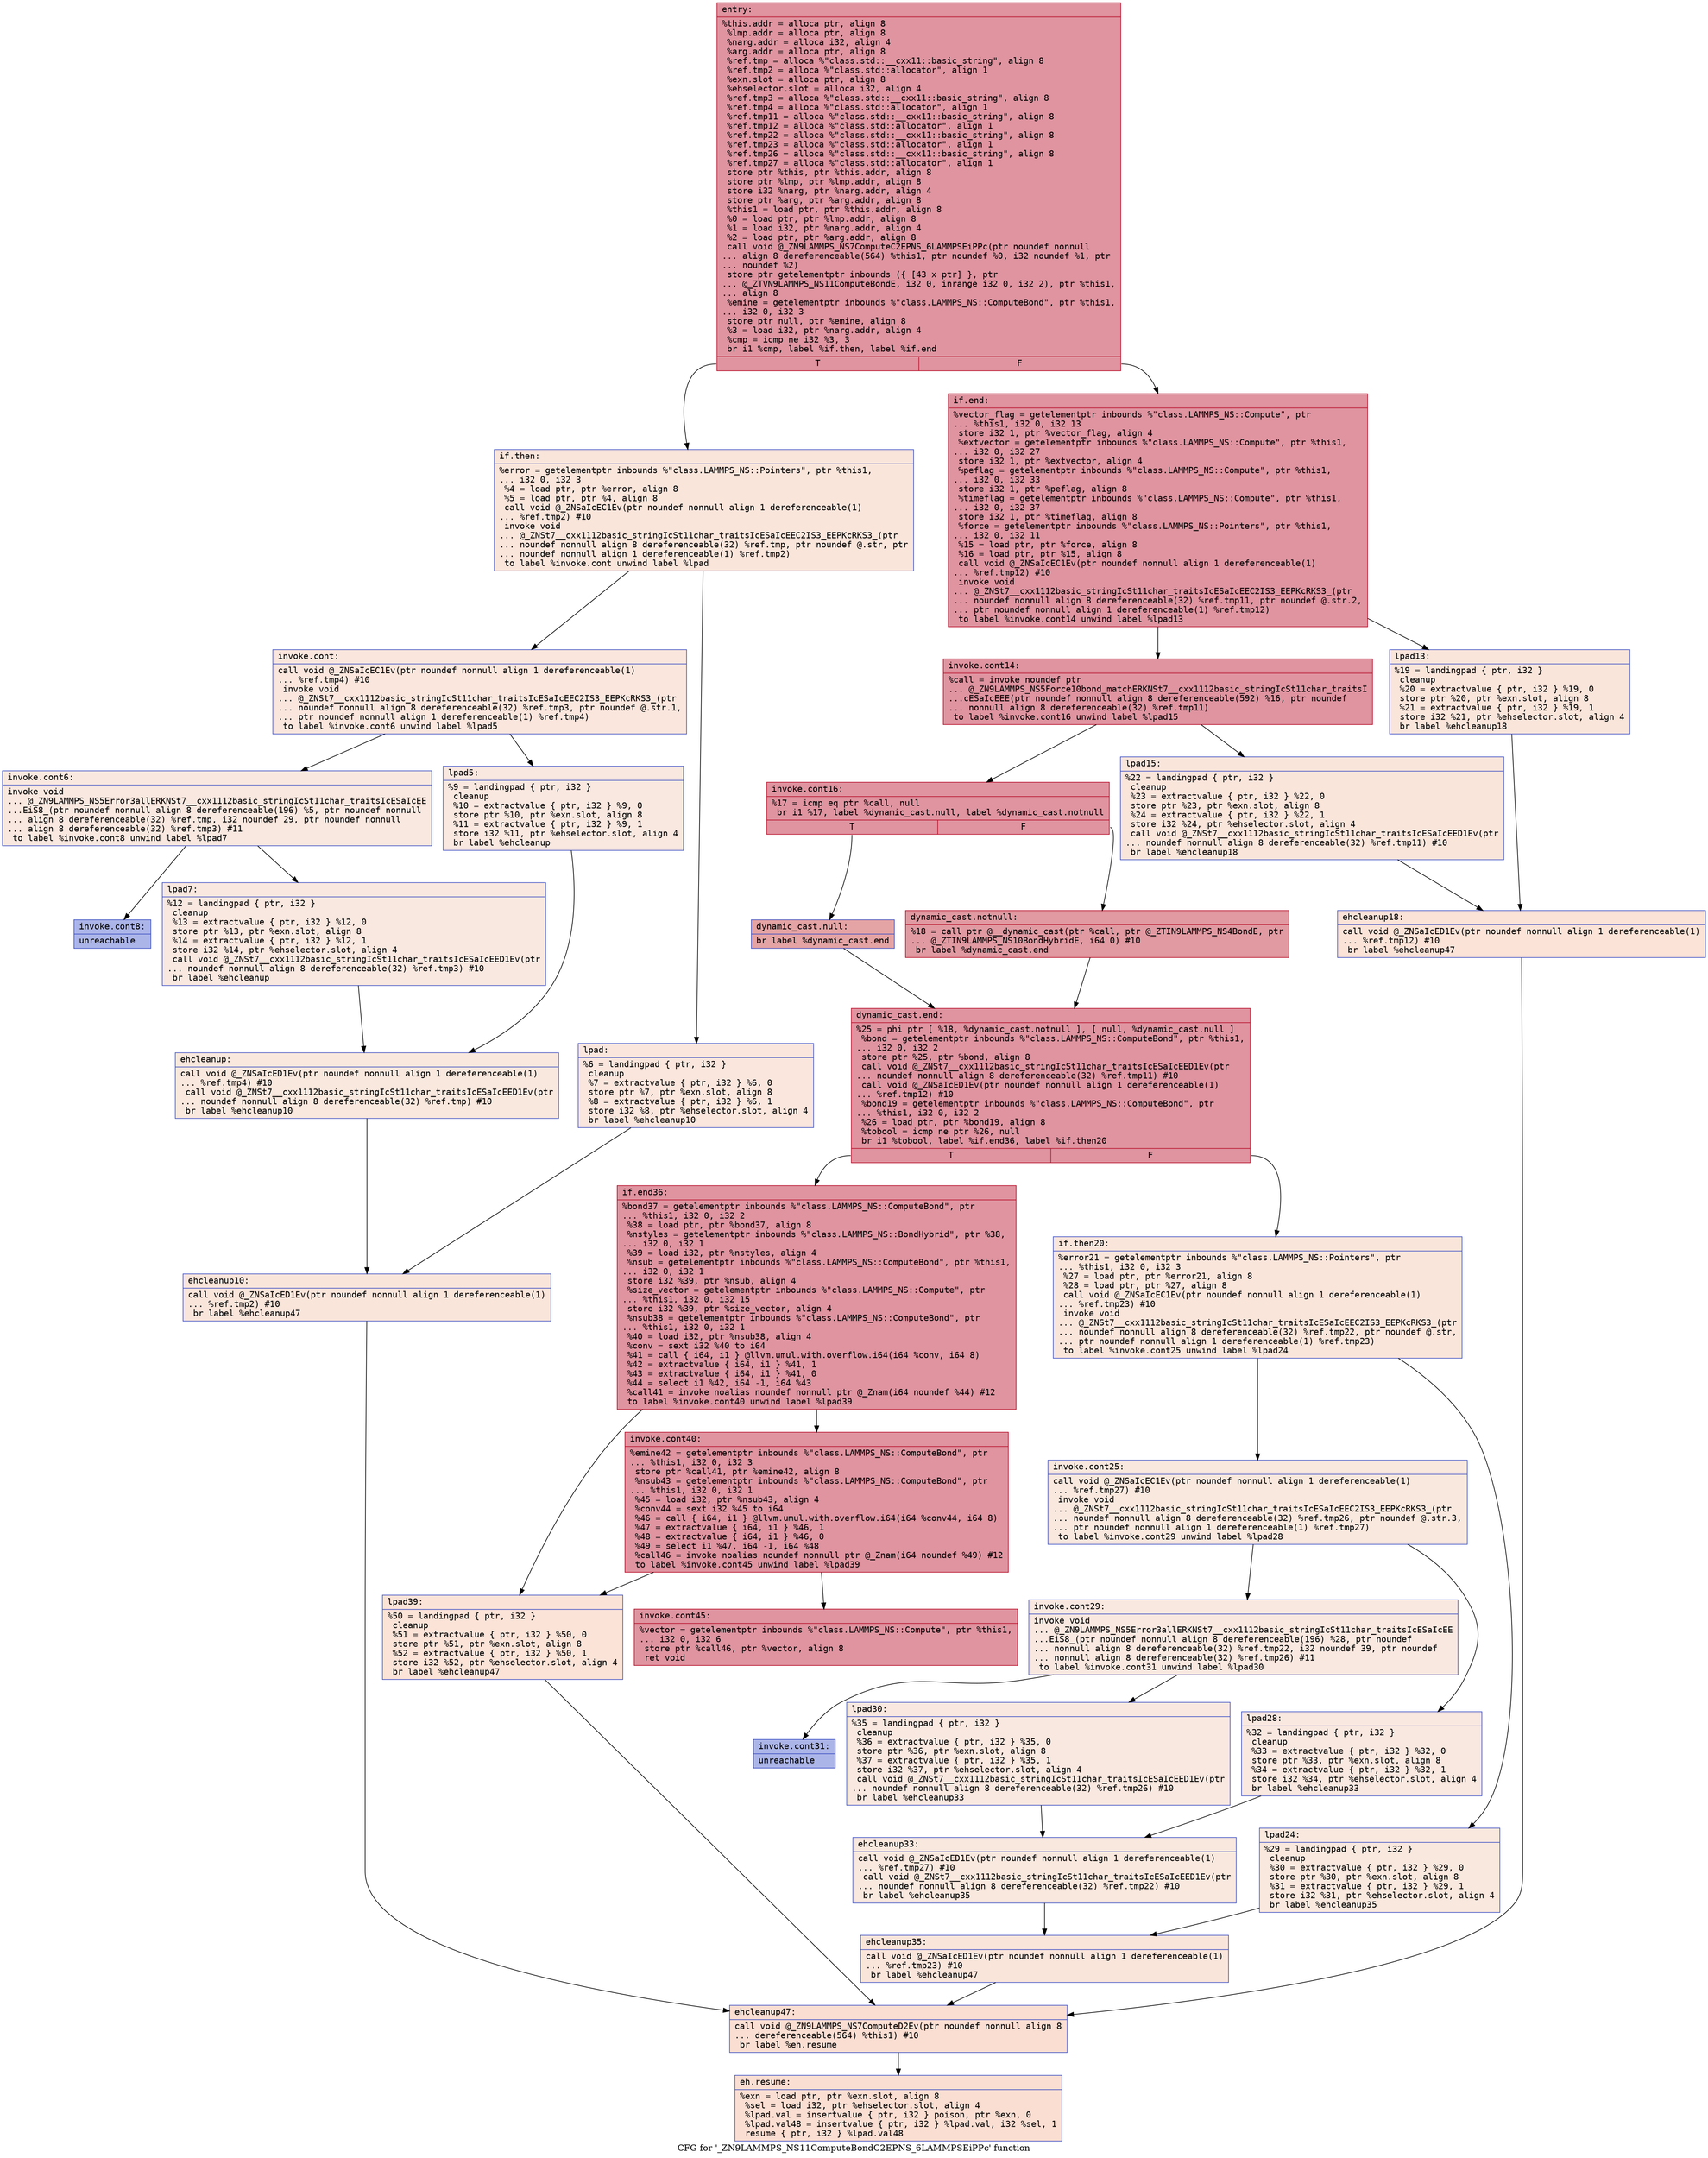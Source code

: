 digraph "CFG for '_ZN9LAMMPS_NS11ComputeBondC2EPNS_6LAMMPSEiPPc' function" {
	label="CFG for '_ZN9LAMMPS_NS11ComputeBondC2EPNS_6LAMMPSEiPPc' function";

	Node0x555b7c8badf0 [shape=record,color="#b70d28ff", style=filled, fillcolor="#b70d2870" fontname="Courier",label="{entry:\l|  %this.addr = alloca ptr, align 8\l  %lmp.addr = alloca ptr, align 8\l  %narg.addr = alloca i32, align 4\l  %arg.addr = alloca ptr, align 8\l  %ref.tmp = alloca %\"class.std::__cxx11::basic_string\", align 8\l  %ref.tmp2 = alloca %\"class.std::allocator\", align 1\l  %exn.slot = alloca ptr, align 8\l  %ehselector.slot = alloca i32, align 4\l  %ref.tmp3 = alloca %\"class.std::__cxx11::basic_string\", align 8\l  %ref.tmp4 = alloca %\"class.std::allocator\", align 1\l  %ref.tmp11 = alloca %\"class.std::__cxx11::basic_string\", align 8\l  %ref.tmp12 = alloca %\"class.std::allocator\", align 1\l  %ref.tmp22 = alloca %\"class.std::__cxx11::basic_string\", align 8\l  %ref.tmp23 = alloca %\"class.std::allocator\", align 1\l  %ref.tmp26 = alloca %\"class.std::__cxx11::basic_string\", align 8\l  %ref.tmp27 = alloca %\"class.std::allocator\", align 1\l  store ptr %this, ptr %this.addr, align 8\l  store ptr %lmp, ptr %lmp.addr, align 8\l  store i32 %narg, ptr %narg.addr, align 4\l  store ptr %arg, ptr %arg.addr, align 8\l  %this1 = load ptr, ptr %this.addr, align 8\l  %0 = load ptr, ptr %lmp.addr, align 8\l  %1 = load i32, ptr %narg.addr, align 4\l  %2 = load ptr, ptr %arg.addr, align 8\l  call void @_ZN9LAMMPS_NS7ComputeC2EPNS_6LAMMPSEiPPc(ptr noundef nonnull\l... align 8 dereferenceable(564) %this1, ptr noundef %0, i32 noundef %1, ptr\l... noundef %2)\l  store ptr getelementptr inbounds (\{ [43 x ptr] \}, ptr\l... @_ZTVN9LAMMPS_NS11ComputeBondE, i32 0, inrange i32 0, i32 2), ptr %this1,\l... align 8\l  %emine = getelementptr inbounds %\"class.LAMMPS_NS::ComputeBond\", ptr %this1,\l... i32 0, i32 3\l  store ptr null, ptr %emine, align 8\l  %3 = load i32, ptr %narg.addr, align 4\l  %cmp = icmp ne i32 %3, 3\l  br i1 %cmp, label %if.then, label %if.end\l|{<s0>T|<s1>F}}"];
	Node0x555b7c8badf0:s0 -> Node0x555b7c8bd1b0[tooltip="entry -> if.then\nProbability 0.00%" ];
	Node0x555b7c8badf0:s1 -> Node0x555b7c8bd5a0[tooltip="entry -> if.end\nProbability 100.00%" ];
	Node0x555b7c8bd1b0 [shape=record,color="#3d50c3ff", style=filled, fillcolor="#f4c5ad70" fontname="Courier",label="{if.then:\l|  %error = getelementptr inbounds %\"class.LAMMPS_NS::Pointers\", ptr %this1,\l... i32 0, i32 3\l  %4 = load ptr, ptr %error, align 8\l  %5 = load ptr, ptr %4, align 8\l  call void @_ZNSaIcEC1Ev(ptr noundef nonnull align 1 dereferenceable(1)\l... %ref.tmp2) #10\l  invoke void\l... @_ZNSt7__cxx1112basic_stringIcSt11char_traitsIcESaIcEEC2IS3_EEPKcRKS3_(ptr\l... noundef nonnull align 8 dereferenceable(32) %ref.tmp, ptr noundef @.str, ptr\l... noundef nonnull align 1 dereferenceable(1) %ref.tmp2)\l          to label %invoke.cont unwind label %lpad\l}"];
	Node0x555b7c8bd1b0 -> Node0x555b7c8bebd0[tooltip="if.then -> invoke.cont\nProbability 50.00%" ];
	Node0x555b7c8bd1b0 -> Node0x555b7c8becb0[tooltip="if.then -> lpad\nProbability 50.00%" ];
	Node0x555b7c8bebd0 [shape=record,color="#3d50c3ff", style=filled, fillcolor="#f3c7b170" fontname="Courier",label="{invoke.cont:\l|  call void @_ZNSaIcEC1Ev(ptr noundef nonnull align 1 dereferenceable(1)\l... %ref.tmp4) #10\l  invoke void\l... @_ZNSt7__cxx1112basic_stringIcSt11char_traitsIcESaIcEEC2IS3_EEPKcRKS3_(ptr\l... noundef nonnull align 8 dereferenceable(32) %ref.tmp3, ptr noundef @.str.1,\l... ptr noundef nonnull align 1 dereferenceable(1) %ref.tmp4)\l          to label %invoke.cont6 unwind label %lpad5\l}"];
	Node0x555b7c8bebd0 -> Node0x555b7c8bf850[tooltip="invoke.cont -> invoke.cont6\nProbability 50.00%" ];
	Node0x555b7c8bebd0 -> Node0x555b7c8bf8a0[tooltip="invoke.cont -> lpad5\nProbability 50.00%" ];
	Node0x555b7c8bf850 [shape=record,color="#3d50c3ff", style=filled, fillcolor="#f1ccb870" fontname="Courier",label="{invoke.cont6:\l|  invoke void\l... @_ZN9LAMMPS_NS5Error3allERKNSt7__cxx1112basic_stringIcSt11char_traitsIcESaIcEE\l...EiS8_(ptr noundef nonnull align 8 dereferenceable(196) %5, ptr noundef nonnull\l... align 8 dereferenceable(32) %ref.tmp, i32 noundef 29, ptr noundef nonnull\l... align 8 dereferenceable(32) %ref.tmp3) #11\l          to label %invoke.cont8 unwind label %lpad7\l}"];
	Node0x555b7c8bf850 -> Node0x555b7c8bf800[tooltip="invoke.cont6 -> invoke.cont8\nProbability 0.00%" ];
	Node0x555b7c8bf850 -> Node0x555b7c8bfb00[tooltip="invoke.cont6 -> lpad7\nProbability 100.00%" ];
	Node0x555b7c8bf800 [shape=record,color="#3d50c3ff", style=filled, fillcolor="#4358cb70" fontname="Courier",label="{invoke.cont8:\l|  unreachable\l}"];
	Node0x555b7c8becb0 [shape=record,color="#3d50c3ff", style=filled, fillcolor="#f3c7b170" fontname="Courier",label="{lpad:\l|  %6 = landingpad \{ ptr, i32 \}\l          cleanup\l  %7 = extractvalue \{ ptr, i32 \} %6, 0\l  store ptr %7, ptr %exn.slot, align 8\l  %8 = extractvalue \{ ptr, i32 \} %6, 1\l  store i32 %8, ptr %ehselector.slot, align 4\l  br label %ehcleanup10\l}"];
	Node0x555b7c8becb0 -> Node0x555b7c8c01a0[tooltip="lpad -> ehcleanup10\nProbability 100.00%" ];
	Node0x555b7c8bf8a0 [shape=record,color="#3d50c3ff", style=filled, fillcolor="#f1ccb870" fontname="Courier",label="{lpad5:\l|  %9 = landingpad \{ ptr, i32 \}\l          cleanup\l  %10 = extractvalue \{ ptr, i32 \} %9, 0\l  store ptr %10, ptr %exn.slot, align 8\l  %11 = extractvalue \{ ptr, i32 \} %9, 1\l  store i32 %11, ptr %ehselector.slot, align 4\l  br label %ehcleanup\l}"];
	Node0x555b7c8bf8a0 -> Node0x555b7c8c04f0[tooltip="lpad5 -> ehcleanup\nProbability 100.00%" ];
	Node0x555b7c8bfb00 [shape=record,color="#3d50c3ff", style=filled, fillcolor="#f1ccb870" fontname="Courier",label="{lpad7:\l|  %12 = landingpad \{ ptr, i32 \}\l          cleanup\l  %13 = extractvalue \{ ptr, i32 \} %12, 0\l  store ptr %13, ptr %exn.slot, align 8\l  %14 = extractvalue \{ ptr, i32 \} %12, 1\l  store i32 %14, ptr %ehselector.slot, align 4\l  call void @_ZNSt7__cxx1112basic_stringIcSt11char_traitsIcESaIcEED1Ev(ptr\l... noundef nonnull align 8 dereferenceable(32) %ref.tmp3) #10\l  br label %ehcleanup\l}"];
	Node0x555b7c8bfb00 -> Node0x555b7c8c04f0[tooltip="lpad7 -> ehcleanup\nProbability 100.00%" ];
	Node0x555b7c8c04f0 [shape=record,color="#3d50c3ff", style=filled, fillcolor="#f2cab570" fontname="Courier",label="{ehcleanup:\l|  call void @_ZNSaIcED1Ev(ptr noundef nonnull align 1 dereferenceable(1)\l... %ref.tmp4) #10\l  call void @_ZNSt7__cxx1112basic_stringIcSt11char_traitsIcESaIcEED1Ev(ptr\l... noundef nonnull align 8 dereferenceable(32) %ref.tmp) #10\l  br label %ehcleanup10\l}"];
	Node0x555b7c8c04f0 -> Node0x555b7c8c01a0[tooltip="ehcleanup -> ehcleanup10\nProbability 100.00%" ];
	Node0x555b7c8c01a0 [shape=record,color="#3d50c3ff", style=filled, fillcolor="#f4c5ad70" fontname="Courier",label="{ehcleanup10:\l|  call void @_ZNSaIcED1Ev(ptr noundef nonnull align 1 dereferenceable(1)\l... %ref.tmp2) #10\l  br label %ehcleanup47\l}"];
	Node0x555b7c8c01a0 -> Node0x555b7c8c0f50[tooltip="ehcleanup10 -> ehcleanup47\nProbability 100.00%" ];
	Node0x555b7c8bd5a0 [shape=record,color="#b70d28ff", style=filled, fillcolor="#b70d2870" fontname="Courier",label="{if.end:\l|  %vector_flag = getelementptr inbounds %\"class.LAMMPS_NS::Compute\", ptr\l... %this1, i32 0, i32 13\l  store i32 1, ptr %vector_flag, align 4\l  %extvector = getelementptr inbounds %\"class.LAMMPS_NS::Compute\", ptr %this1,\l... i32 0, i32 27\l  store i32 1, ptr %extvector, align 4\l  %peflag = getelementptr inbounds %\"class.LAMMPS_NS::Compute\", ptr %this1,\l... i32 0, i32 33\l  store i32 1, ptr %peflag, align 8\l  %timeflag = getelementptr inbounds %\"class.LAMMPS_NS::Compute\", ptr %this1,\l... i32 0, i32 37\l  store i32 1, ptr %timeflag, align 8\l  %force = getelementptr inbounds %\"class.LAMMPS_NS::Pointers\", ptr %this1,\l... i32 0, i32 11\l  %15 = load ptr, ptr %force, align 8\l  %16 = load ptr, ptr %15, align 8\l  call void @_ZNSaIcEC1Ev(ptr noundef nonnull align 1 dereferenceable(1)\l... %ref.tmp12) #10\l  invoke void\l... @_ZNSt7__cxx1112basic_stringIcSt11char_traitsIcESaIcEEC2IS3_EEPKcRKS3_(ptr\l... noundef nonnull align 8 dereferenceable(32) %ref.tmp11, ptr noundef @.str.2,\l... ptr noundef nonnull align 1 dereferenceable(1) %ref.tmp12)\l          to label %invoke.cont14 unwind label %lpad13\l}"];
	Node0x555b7c8bd5a0 -> Node0x555b7c8c1a70[tooltip="if.end -> invoke.cont14\nProbability 100.00%" ];
	Node0x555b7c8bd5a0 -> Node0x555b7c8c1af0[tooltip="if.end -> lpad13\nProbability 0.00%" ];
	Node0x555b7c8c1a70 [shape=record,color="#b70d28ff", style=filled, fillcolor="#b70d2870" fontname="Courier",label="{invoke.cont14:\l|  %call = invoke noundef ptr\l... @_ZN9LAMMPS_NS5Force10bond_matchERKNSt7__cxx1112basic_stringIcSt11char_traitsI\l...cESaIcEEE(ptr noundef nonnull align 8 dereferenceable(592) %16, ptr noundef\l... nonnull align 8 dereferenceable(32) %ref.tmp11)\l          to label %invoke.cont16 unwind label %lpad15\l}"];
	Node0x555b7c8c1a70 -> Node0x555b7c8c1a20[tooltip="invoke.cont14 -> invoke.cont16\nProbability 100.00%" ];
	Node0x555b7c8c1a70 -> Node0x555b7c8c1d20[tooltip="invoke.cont14 -> lpad15\nProbability 0.00%" ];
	Node0x555b7c8c1a20 [shape=record,color="#b70d28ff", style=filled, fillcolor="#b70d2870" fontname="Courier",label="{invoke.cont16:\l|  %17 = icmp eq ptr %call, null\l  br i1 %17, label %dynamic_cast.null, label %dynamic_cast.notnull\l|{<s0>T|<s1>F}}"];
	Node0x555b7c8c1a20:s0 -> Node0x555b7c8c2140[tooltip="invoke.cont16 -> dynamic_cast.null\nProbability 37.50%" ];
	Node0x555b7c8c1a20:s1 -> Node0x555b7c8c21c0[tooltip="invoke.cont16 -> dynamic_cast.notnull\nProbability 62.50%" ];
	Node0x555b7c8c21c0 [shape=record,color="#b70d28ff", style=filled, fillcolor="#bb1b2c70" fontname="Courier",label="{dynamic_cast.notnull:\l|  %18 = call ptr @__dynamic_cast(ptr %call, ptr @_ZTIN9LAMMPS_NS4BondE, ptr\l... @_ZTIN9LAMMPS_NS10BondHybridE, i64 0) #10\l  br label %dynamic_cast.end\l}"];
	Node0x555b7c8c21c0 -> Node0x555b7c8c2580[tooltip="dynamic_cast.notnull -> dynamic_cast.end\nProbability 100.00%" ];
	Node0x555b7c8c1af0 [shape=record,color="#3d50c3ff", style=filled, fillcolor="#f4c5ad70" fontname="Courier",label="{lpad13:\l|  %19 = landingpad \{ ptr, i32 \}\l          cleanup\l  %20 = extractvalue \{ ptr, i32 \} %19, 0\l  store ptr %20, ptr %exn.slot, align 8\l  %21 = extractvalue \{ ptr, i32 \} %19, 1\l  store i32 %21, ptr %ehselector.slot, align 4\l  br label %ehcleanup18\l}"];
	Node0x555b7c8c1af0 -> Node0x555b7c8c2f50[tooltip="lpad13 -> ehcleanup18\nProbability 100.00%" ];
	Node0x555b7c8c1d20 [shape=record,color="#3d50c3ff", style=filled, fillcolor="#f4c5ad70" fontname="Courier",label="{lpad15:\l|  %22 = landingpad \{ ptr, i32 \}\l          cleanup\l  %23 = extractvalue \{ ptr, i32 \} %22, 0\l  store ptr %23, ptr %exn.slot, align 8\l  %24 = extractvalue \{ ptr, i32 \} %22, 1\l  store i32 %24, ptr %ehselector.slot, align 4\l  call void @_ZNSt7__cxx1112basic_stringIcSt11char_traitsIcESaIcEED1Ev(ptr\l... noundef nonnull align 8 dereferenceable(32) %ref.tmp11) #10\l  br label %ehcleanup18\l}"];
	Node0x555b7c8c1d20 -> Node0x555b7c8c2f50[tooltip="lpad15 -> ehcleanup18\nProbability 100.00%" ];
	Node0x555b7c8c2140 [shape=record,color="#3d50c3ff", style=filled, fillcolor="#c32e3170" fontname="Courier",label="{dynamic_cast.null:\l|  br label %dynamic_cast.end\l}"];
	Node0x555b7c8c2140 -> Node0x555b7c8c2580[tooltip="dynamic_cast.null -> dynamic_cast.end\nProbability 100.00%" ];
	Node0x555b7c8c2580 [shape=record,color="#b70d28ff", style=filled, fillcolor="#b70d2870" fontname="Courier",label="{dynamic_cast.end:\l|  %25 = phi ptr [ %18, %dynamic_cast.notnull ], [ null, %dynamic_cast.null ]\l  %bond = getelementptr inbounds %\"class.LAMMPS_NS::ComputeBond\", ptr %this1,\l... i32 0, i32 2\l  store ptr %25, ptr %bond, align 8\l  call void @_ZNSt7__cxx1112basic_stringIcSt11char_traitsIcESaIcEED1Ev(ptr\l... noundef nonnull align 8 dereferenceable(32) %ref.tmp11) #10\l  call void @_ZNSaIcED1Ev(ptr noundef nonnull align 1 dereferenceable(1)\l... %ref.tmp12) #10\l  %bond19 = getelementptr inbounds %\"class.LAMMPS_NS::ComputeBond\", ptr\l... %this1, i32 0, i32 2\l  %26 = load ptr, ptr %bond19, align 8\l  %tobool = icmp ne ptr %26, null\l  br i1 %tobool, label %if.end36, label %if.then20\l|{<s0>T|<s1>F}}"];
	Node0x555b7c8c2580:s0 -> Node0x555b7c8c3ab0[tooltip="dynamic_cast.end -> if.end36\nProbability 100.00%" ];
	Node0x555b7c8c2580:s1 -> Node0x555b7c8c3b60[tooltip="dynamic_cast.end -> if.then20\nProbability 0.00%" ];
	Node0x555b7c8c3b60 [shape=record,color="#3d50c3ff", style=filled, fillcolor="#f4c5ad70" fontname="Courier",label="{if.then20:\l|  %error21 = getelementptr inbounds %\"class.LAMMPS_NS::Pointers\", ptr\l... %this1, i32 0, i32 3\l  %27 = load ptr, ptr %error21, align 8\l  %28 = load ptr, ptr %27, align 8\l  call void @_ZNSaIcEC1Ev(ptr noundef nonnull align 1 dereferenceable(1)\l... %ref.tmp23) #10\l  invoke void\l... @_ZNSt7__cxx1112basic_stringIcSt11char_traitsIcESaIcEEC2IS3_EEPKcRKS3_(ptr\l... noundef nonnull align 8 dereferenceable(32) %ref.tmp22, ptr noundef @.str,\l... ptr noundef nonnull align 1 dereferenceable(1) %ref.tmp23)\l          to label %invoke.cont25 unwind label %lpad24\l}"];
	Node0x555b7c8c3b60 -> Node0x555b7c8c4020[tooltip="if.then20 -> invoke.cont25\nProbability 50.00%" ];
	Node0x555b7c8c3b60 -> Node0x555b7c8c4070[tooltip="if.then20 -> lpad24\nProbability 50.00%" ];
	Node0x555b7c8c4020 [shape=record,color="#3d50c3ff", style=filled, fillcolor="#f2cab570" fontname="Courier",label="{invoke.cont25:\l|  call void @_ZNSaIcEC1Ev(ptr noundef nonnull align 1 dereferenceable(1)\l... %ref.tmp27) #10\l  invoke void\l... @_ZNSt7__cxx1112basic_stringIcSt11char_traitsIcESaIcEEC2IS3_EEPKcRKS3_(ptr\l... noundef nonnull align 8 dereferenceable(32) %ref.tmp26, ptr noundef @.str.3,\l... ptr noundef nonnull align 1 dereferenceable(1) %ref.tmp27)\l          to label %invoke.cont29 unwind label %lpad28\l}"];
	Node0x555b7c8c4020 -> Node0x555b7c8c42d0[tooltip="invoke.cont25 -> invoke.cont29\nProbability 50.00%" ];
	Node0x555b7c8c4020 -> Node0x555b7c8c4320[tooltip="invoke.cont25 -> lpad28\nProbability 50.00%" ];
	Node0x555b7c8c42d0 [shape=record,color="#3d50c3ff", style=filled, fillcolor="#f1ccb870" fontname="Courier",label="{invoke.cont29:\l|  invoke void\l... @_ZN9LAMMPS_NS5Error3allERKNSt7__cxx1112basic_stringIcSt11char_traitsIcESaIcEE\l...EiS8_(ptr noundef nonnull align 8 dereferenceable(196) %28, ptr noundef\l... nonnull align 8 dereferenceable(32) %ref.tmp22, i32 noundef 39, ptr noundef\l... nonnull align 8 dereferenceable(32) %ref.tmp26) #11\l          to label %invoke.cont31 unwind label %lpad30\l}"];
	Node0x555b7c8c42d0 -> Node0x555b7c8c4280[tooltip="invoke.cont29 -> invoke.cont31\nProbability 0.00%" ];
	Node0x555b7c8c42d0 -> Node0x555b7c8c4640[tooltip="invoke.cont29 -> lpad30\nProbability 100.00%" ];
	Node0x555b7c8c4280 [shape=record,color="#3d50c3ff", style=filled, fillcolor="#4358cb70" fontname="Courier",label="{invoke.cont31:\l|  unreachable\l}"];
	Node0x555b7c8c2f50 [shape=record,color="#3d50c3ff", style=filled, fillcolor="#f6bfa670" fontname="Courier",label="{ehcleanup18:\l|  call void @_ZNSaIcED1Ev(ptr noundef nonnull align 1 dereferenceable(1)\l... %ref.tmp12) #10\l  br label %ehcleanup47\l}"];
	Node0x555b7c8c2f50 -> Node0x555b7c8c0f50[tooltip="ehcleanup18 -> ehcleanup47\nProbability 100.00%" ];
	Node0x555b7c8c4070 [shape=record,color="#3d50c3ff", style=filled, fillcolor="#f2cab570" fontname="Courier",label="{lpad24:\l|  %29 = landingpad \{ ptr, i32 \}\l          cleanup\l  %30 = extractvalue \{ ptr, i32 \} %29, 0\l  store ptr %30, ptr %exn.slot, align 8\l  %31 = extractvalue \{ ptr, i32 \} %29, 1\l  store i32 %31, ptr %ehselector.slot, align 4\l  br label %ehcleanup35\l}"];
	Node0x555b7c8c4070 -> Node0x555b7c8c4d60[tooltip="lpad24 -> ehcleanup35\nProbability 100.00%" ];
	Node0x555b7c8c4320 [shape=record,color="#3d50c3ff", style=filled, fillcolor="#f1ccb870" fontname="Courier",label="{lpad28:\l|  %32 = landingpad \{ ptr, i32 \}\l          cleanup\l  %33 = extractvalue \{ ptr, i32 \} %32, 0\l  store ptr %33, ptr %exn.slot, align 8\l  %34 = extractvalue \{ ptr, i32 \} %32, 1\l  store i32 %34, ptr %ehselector.slot, align 4\l  br label %ehcleanup33\l}"];
	Node0x555b7c8c4320 -> Node0x555b7c8c50d0[tooltip="lpad28 -> ehcleanup33\nProbability 100.00%" ];
	Node0x555b7c8c4640 [shape=record,color="#3d50c3ff", style=filled, fillcolor="#f1ccb870" fontname="Courier",label="{lpad30:\l|  %35 = landingpad \{ ptr, i32 \}\l          cleanup\l  %36 = extractvalue \{ ptr, i32 \} %35, 0\l  store ptr %36, ptr %exn.slot, align 8\l  %37 = extractvalue \{ ptr, i32 \} %35, 1\l  store i32 %37, ptr %ehselector.slot, align 4\l  call void @_ZNSt7__cxx1112basic_stringIcSt11char_traitsIcESaIcEED1Ev(ptr\l... noundef nonnull align 8 dereferenceable(32) %ref.tmp26) #10\l  br label %ehcleanup33\l}"];
	Node0x555b7c8c4640 -> Node0x555b7c8c50d0[tooltip="lpad30 -> ehcleanup33\nProbability 100.00%" ];
	Node0x555b7c8c50d0 [shape=record,color="#3d50c3ff", style=filled, fillcolor="#f2cab570" fontname="Courier",label="{ehcleanup33:\l|  call void @_ZNSaIcED1Ev(ptr noundef nonnull align 1 dereferenceable(1)\l... %ref.tmp27) #10\l  call void @_ZNSt7__cxx1112basic_stringIcSt11char_traitsIcESaIcEED1Ev(ptr\l... noundef nonnull align 8 dereferenceable(32) %ref.tmp22) #10\l  br label %ehcleanup35\l}"];
	Node0x555b7c8c50d0 -> Node0x555b7c8c4d60[tooltip="ehcleanup33 -> ehcleanup35\nProbability 100.00%" ];
	Node0x555b7c8c4d60 [shape=record,color="#3d50c3ff", style=filled, fillcolor="#f4c5ad70" fontname="Courier",label="{ehcleanup35:\l|  call void @_ZNSaIcED1Ev(ptr noundef nonnull align 1 dereferenceable(1)\l... %ref.tmp23) #10\l  br label %ehcleanup47\l}"];
	Node0x555b7c8c4d60 -> Node0x555b7c8c0f50[tooltip="ehcleanup35 -> ehcleanup47\nProbability 100.00%" ];
	Node0x555b7c8c3ab0 [shape=record,color="#b70d28ff", style=filled, fillcolor="#b70d2870" fontname="Courier",label="{if.end36:\l|  %bond37 = getelementptr inbounds %\"class.LAMMPS_NS::ComputeBond\", ptr\l... %this1, i32 0, i32 2\l  %38 = load ptr, ptr %bond37, align 8\l  %nstyles = getelementptr inbounds %\"class.LAMMPS_NS::BondHybrid\", ptr %38,\l... i32 0, i32 1\l  %39 = load i32, ptr %nstyles, align 4\l  %nsub = getelementptr inbounds %\"class.LAMMPS_NS::ComputeBond\", ptr %this1,\l... i32 0, i32 1\l  store i32 %39, ptr %nsub, align 4\l  %size_vector = getelementptr inbounds %\"class.LAMMPS_NS::Compute\", ptr\l... %this1, i32 0, i32 15\l  store i32 %39, ptr %size_vector, align 4\l  %nsub38 = getelementptr inbounds %\"class.LAMMPS_NS::ComputeBond\", ptr\l... %this1, i32 0, i32 1\l  %40 = load i32, ptr %nsub38, align 4\l  %conv = sext i32 %40 to i64\l  %41 = call \{ i64, i1 \} @llvm.umul.with.overflow.i64(i64 %conv, i64 8)\l  %42 = extractvalue \{ i64, i1 \} %41, 1\l  %43 = extractvalue \{ i64, i1 \} %41, 0\l  %44 = select i1 %42, i64 -1, i64 %43\l  %call41 = invoke noalias noundef nonnull ptr @_Znam(i64 noundef %44) #12\l          to label %invoke.cont40 unwind label %lpad39\l}"];
	Node0x555b7c8c3ab0 -> Node0x555b7c8c65c0[tooltip="if.end36 -> invoke.cont40\nProbability 100.00%" ];
	Node0x555b7c8c3ab0 -> Node0x555b7c8c6640[tooltip="if.end36 -> lpad39\nProbability 0.00%" ];
	Node0x555b7c8c65c0 [shape=record,color="#b70d28ff", style=filled, fillcolor="#b70d2870" fontname="Courier",label="{invoke.cont40:\l|  %emine42 = getelementptr inbounds %\"class.LAMMPS_NS::ComputeBond\", ptr\l... %this1, i32 0, i32 3\l  store ptr %call41, ptr %emine42, align 8\l  %nsub43 = getelementptr inbounds %\"class.LAMMPS_NS::ComputeBond\", ptr\l... %this1, i32 0, i32 1\l  %45 = load i32, ptr %nsub43, align 4\l  %conv44 = sext i32 %45 to i64\l  %46 = call \{ i64, i1 \} @llvm.umul.with.overflow.i64(i64 %conv44, i64 8)\l  %47 = extractvalue \{ i64, i1 \} %46, 1\l  %48 = extractvalue \{ i64, i1 \} %46, 0\l  %49 = select i1 %47, i64 -1, i64 %48\l  %call46 = invoke noalias noundef nonnull ptr @_Znam(i64 noundef %49) #12\l          to label %invoke.cont45 unwind label %lpad39\l}"];
	Node0x555b7c8c65c0 -> Node0x555b7c8c7680[tooltip="invoke.cont40 -> invoke.cont45\nProbability 100.00%" ];
	Node0x555b7c8c65c0 -> Node0x555b7c8c6640[tooltip="invoke.cont40 -> lpad39\nProbability 0.00%" ];
	Node0x555b7c8c7680 [shape=record,color="#b70d28ff", style=filled, fillcolor="#b70d2870" fontname="Courier",label="{invoke.cont45:\l|  %vector = getelementptr inbounds %\"class.LAMMPS_NS::Compute\", ptr %this1,\l... i32 0, i32 6\l  store ptr %call46, ptr %vector, align 8\l  ret void\l}"];
	Node0x555b7c8c6640 [shape=record,color="#3d50c3ff", style=filled, fillcolor="#f6bfa670" fontname="Courier",label="{lpad39:\l|  %50 = landingpad \{ ptr, i32 \}\l          cleanup\l  %51 = extractvalue \{ ptr, i32 \} %50, 0\l  store ptr %51, ptr %exn.slot, align 8\l  %52 = extractvalue \{ ptr, i32 \} %50, 1\l  store i32 %52, ptr %ehselector.slot, align 4\l  br label %ehcleanup47\l}"];
	Node0x555b7c8c6640 -> Node0x555b7c8c0f50[tooltip="lpad39 -> ehcleanup47\nProbability 100.00%" ];
	Node0x555b7c8c0f50 [shape=record,color="#3d50c3ff", style=filled, fillcolor="#f7b59970" fontname="Courier",label="{ehcleanup47:\l|  call void @_ZN9LAMMPS_NS7ComputeD2Ev(ptr noundef nonnull align 8\l... dereferenceable(564) %this1) #10\l  br label %eh.resume\l}"];
	Node0x555b7c8c0f50 -> Node0x555b7c8bf420[tooltip="ehcleanup47 -> eh.resume\nProbability 100.00%" ];
	Node0x555b7c8bf420 [shape=record,color="#3d50c3ff", style=filled, fillcolor="#f7b59970" fontname="Courier",label="{eh.resume:\l|  %exn = load ptr, ptr %exn.slot, align 8\l  %sel = load i32, ptr %ehselector.slot, align 4\l  %lpad.val = insertvalue \{ ptr, i32 \} poison, ptr %exn, 0\l  %lpad.val48 = insertvalue \{ ptr, i32 \} %lpad.val, i32 %sel, 1\l  resume \{ ptr, i32 \} %lpad.val48\l}"];
}
